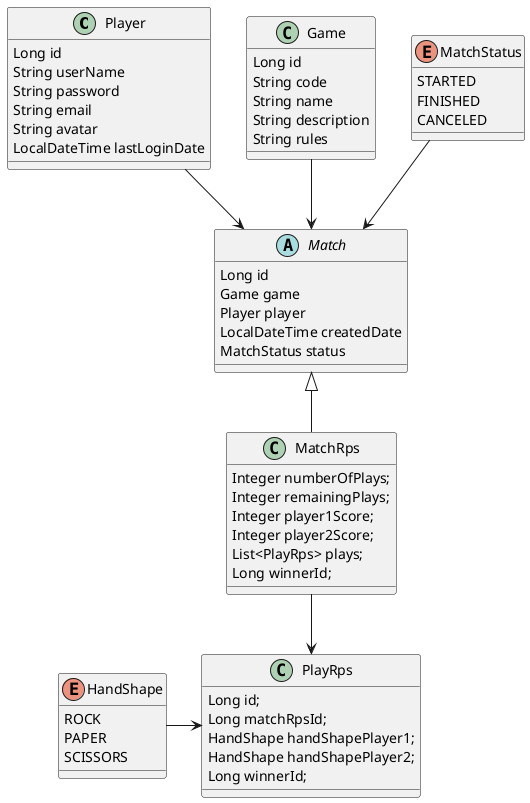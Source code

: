@startuml

skinparam class {
    BackgroundColor<<Match>> PaleGreen
    BackgroundColor<<MatchRps>> PaleGoldenRod
}

class Player {
    Long id
    String userName
    String password
    String email
    String avatar
    LocalDateTime lastLoginDate
}

class Game {
    Long id
    String code
    String name
    String description
    String rules
}

enum MatchStatus {
    STARTED
    FINISHED
    CANCELED
}

abstract class Match {
    Long id
    Game game
    Player player
    LocalDateTime createdDate
    MatchStatus status
}

class MatchRps {
    Integer numberOfPlays;
    Integer remainingPlays;
    Integer player1Score;
    Integer player2Score;
    List<PlayRps> plays;
    Long winnerId;
}

class PlayRps {
    Long id;
    Long matchRpsId;
    HandShape handShapePlayer1;
    HandShape handShapePlayer2;
    Long winnerId;
}

enum HandShape {
    ROCK
    PAPER
    SCISSORS
}

Player -down-> Match
Game -down-> Match
MatchStatus -down-> Match

Match <|-down- MatchRps
MatchRps -down-> PlayRps
HandShape -right-> PlayRps

@enduml
